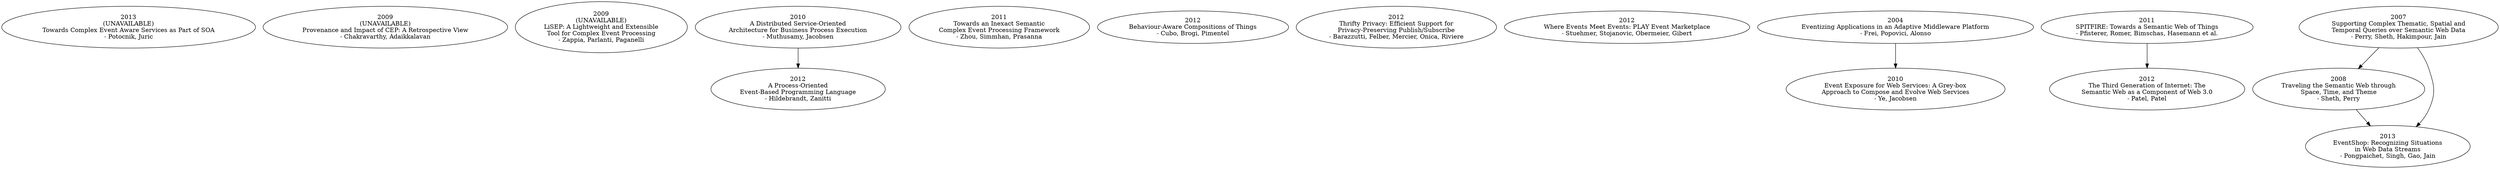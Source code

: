 digraph G {

	"UNAVAILABLE.txt#1"
	[label="2013\n(UNAVAILABLE)\nTowards Complex Event Aware Services as Part of SOA\n- Potocnik, Juric"];

	"UNAVAILABLE.txt#2"
	[label="2009\n(UNAVAILABLE)\nProvenance and Impact of CEP: A Retrospective View\n- Chakravarthy, Adaikkalavan"];

	"UNAVAILABLE.txt#3"
	[label="2009\n(UNAVAILABLE)\nLiSEP: A Lightweight and Extensible\nTool for Complex Event Processing\n- Zappia, Parlanti, Paganelli"];

	"2010-Muthusamy_Jacobsen-DSOABPE.pdf"
	[label="2010\nA Distributed Service-Oriented\nArchitecture for Business Process Execution\n- Muthusamy, Jacobsen"];
	"2010-Muthusamy_Jacobsen-DSOABPE.pdf" -> "2012-Hildebrandt_Zanitti-PEPL.pdf";

	"2011-Zhou_etal-ISCEPF.pdf"
	[label="2011\nTowards an Inexact Semantic\nComplex Event Processing Framework\n- Zhou, Simmhan, Prasanna"];

	"2012-Cubo_etal-BACT.pdf"
	[label="2012\nBehaviour-Aware Compositions of Things\n- Cubo, Brogi, Pimentel"];

	"2012-Barazzutti-ThriftyPrivacy.pdf"
	[label="2012\nThrifty Privacy: Efﬁcient Support for\nPrivacy-Preserving Publish/Subscribe\n- Barazzutti, Felber, Mercier, Onica, Riviere"];

	"2012-Hildebrandt_Zanitti-PEPL.pdf"
	[label="2012\nA Process-Oriented\nEvent-Based Programming Language\n- Hildebrandt, Zanitti"];

	"2012-Stuehmer_etal-PLAY.pdf"
	[label="2012\nWhere Events Meet Events: PLAY Event Marketplace\n- Stuehmer, Stojanovic, Obermeier, Gibert"];


	"2004-Frei_etal-EAAMP.pdf"
	[label="2004\nEventizing Applications in an Adaptive Middleware Platform\n- Frei, Popovici, Alonso"];
	"2004-Frei_etal-EAAMP.pdf" -> "2010-Ye_Jacobsen-EEWS.pdf";

	"2010-Ye_Jacobsen-EEWS.pdf"
	[label="2010\nEvent Exposure for Web Services: A Grey-box\nApproach to Compose and Evolve Web Services\n- Ye, Jacobsen"];



	"2011-Pfisterer_etal-Spitfire.pdf"
	[label="2011\nSPITFIRE: Towards a Semantic Web of Things\n- Pfisterer, Romer, Bimschas, Hasemann et al."];
	"2011-Pfisterer_etal-Spitfire.pdf" -> "2012-Patel-TTGI.pdf";

	"2012-Patel-TTGI.pdf"
	[label="2012\nThe Third Generation of Internet: The\nSemantic Web as a Component of Web 3.0\n- Patel, Patel"];




	
	"2007-Perry_etal-SCTATQ.pdf"
	[label="2007\nSupporting Complex Thematic, Spatial and\nTemporal Queries over Semantic Web Data\n- Perry, Sheth, Hakimpour, Jain"];
	"2007-Perry_etal-SCTATQ.pdf" -> "2008-Sheth_Perry-TSWSTT.pdf";
	"2007-Perry_etal-SCTATQ.pdf" -> "2013-Pongpaichet_etal-EventShop.pdf";
	
	"2008-Sheth_Perry-TSWSTT.pdf"
	[label="2008\nTraveling the Semantic Web through\nSpace, Time, and Theme\n- Sheth, Perry"];
	"2008-Sheth_Perry-TSWSTT.pdf" -> "2013-Pongpaichet_etal-EventShop.pdf";

	"2013-Pongpaichet_etal-EventShop.pdf"
	[label="2013\nEventShop: Recognizing Situations\nin Web Data Streams\n- Pongpaichet, Singh, Gao, Jain"];


}




